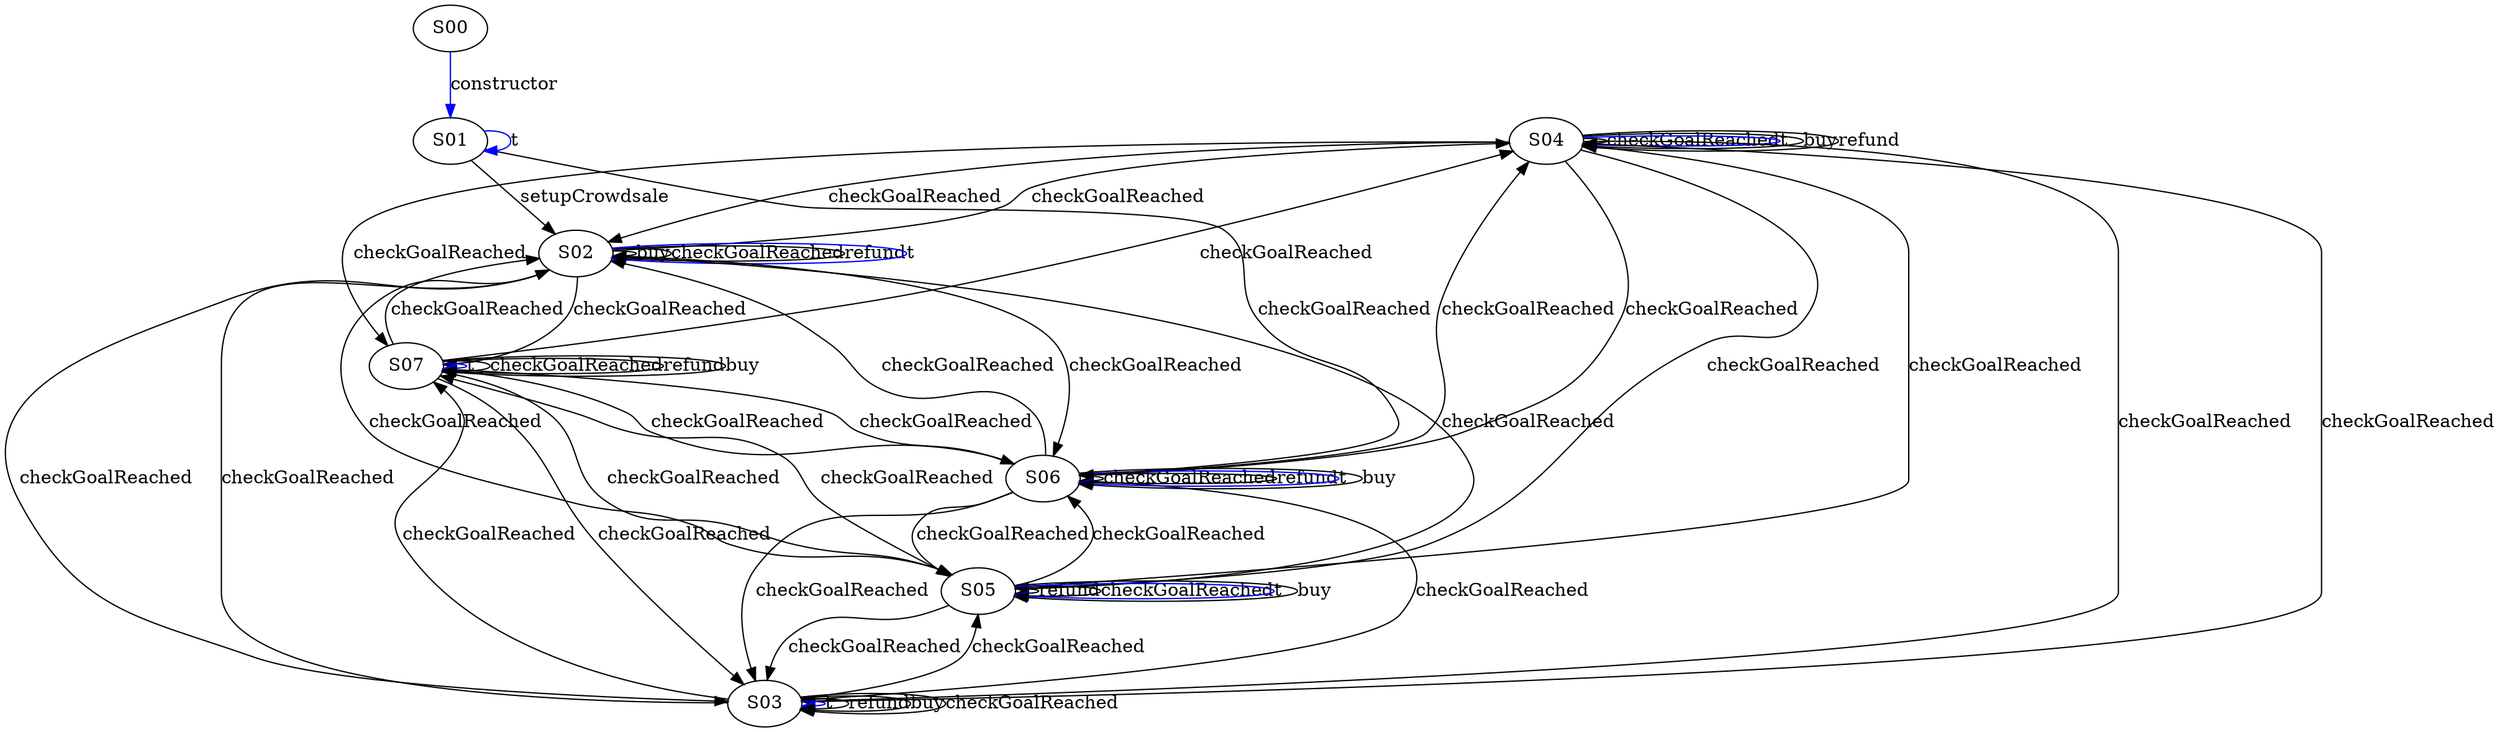 digraph {

S04->S02 [label="checkGoalReached", style="", color="black"]
S04->S03 [label="checkGoalReached", style="", color="black"]
S04->S04 [label="checkGoalReached", style="", color="black"]
S04->S05 [label="checkGoalReached", style="", color="black"]
S04->S06 [label="checkGoalReached", style="", color="black"]
S04->S07 [label="checkGoalReached", style="", color="black"]
S06->S02 [label="checkGoalReached", style="", color="black"]
S06->S03 [label="checkGoalReached", style="", color="black"]
S06->S04 [label="checkGoalReached", style="", color="black"]
S06->S05 [label="checkGoalReached", style="", color="black"]
S06->S06 [label="checkGoalReached", style="", color="black"]
S06->S07 [label="checkGoalReached", style="", color="black"]
S04->S04 [label="t", style="", color="blue"]
S03->S03 [label="t", style="", color="blue"]
S05->S05 [label="refund", style="", color="black"]
S01->S01 [label="t", style="", color="blue"]
S07->S07 [label="t", style="", color="blue"]
S03->S03 [label="refund", style="", color="black"]
S07->S02 [label="checkGoalReached", style="", color="black"]
S07->S03 [label="checkGoalReached", style="", color="black"]
S07->S04 [label="checkGoalReached", style="", color="black"]
S07->S05 [label="checkGoalReached", style="", color="black"]
S07->S06 [label="checkGoalReached", style="", color="black"]
S07->S07 [label="checkGoalReached", style="", color="black"]
S05->S02 [label="checkGoalReached", style="", color="black"]
S05->S03 [label="checkGoalReached", style="", color="black"]
S05->S04 [label="checkGoalReached", style="", color="black"]
S05->S05 [label="checkGoalReached", style="", color="black"]
S05->S06 [label="checkGoalReached", style="", color="black"]
S05->S07 [label="checkGoalReached", style="", color="black"]
S00->S01 [label="constructor", style="", color="blue"]
S01->S06 [label="checkGoalReached", style="", color="black"]
S06->S06 [label="refund", style="", color="black"]
S03->S03 [label="buy", style="", color="black"]
S02->S02 [label="buy", style="", color="black"]
S04->S04 [label="buy", style="", color="black"]
S06->S06 [label="t", style="", color="blue"]
S04->S04 [label="refund", style="", color="black"]
S07->S07 [label="refund", style="", color="black"]
S06->S06 [label="buy", style="", color="black"]
S03->S02 [label="checkGoalReached", style="", color="black"]
S03->S03 [label="checkGoalReached", style="", color="black"]
S03->S04 [label="checkGoalReached", style="", color="black"]
S03->S05 [label="checkGoalReached", style="", color="black"]
S03->S06 [label="checkGoalReached", style="", color="black"]
S03->S07 [label="checkGoalReached", style="", color="black"]
S05->S05 [label="t", style="", color="blue"]
S02->S02 [label="checkGoalReached", style="", color="black"]
S02->S03 [label="checkGoalReached", style="", color="black"]
S02->S04 [label="checkGoalReached", style="", color="black"]
S02->S05 [label="checkGoalReached", style="", color="black"]
S02->S06 [label="checkGoalReached", style="", color="black"]
S02->S07 [label="checkGoalReached", style="", color="black"]
S02->S02 [label="refund", style="", color="black"]
S01->S02 [label="setupCrowdsale", style="", color="black"]
S07->S07 [label="buy", style="", color="black"]
S02->S02 [label="t", style="", color="blue"]
S05->S05 [label="buy", style="", color="black"]
}